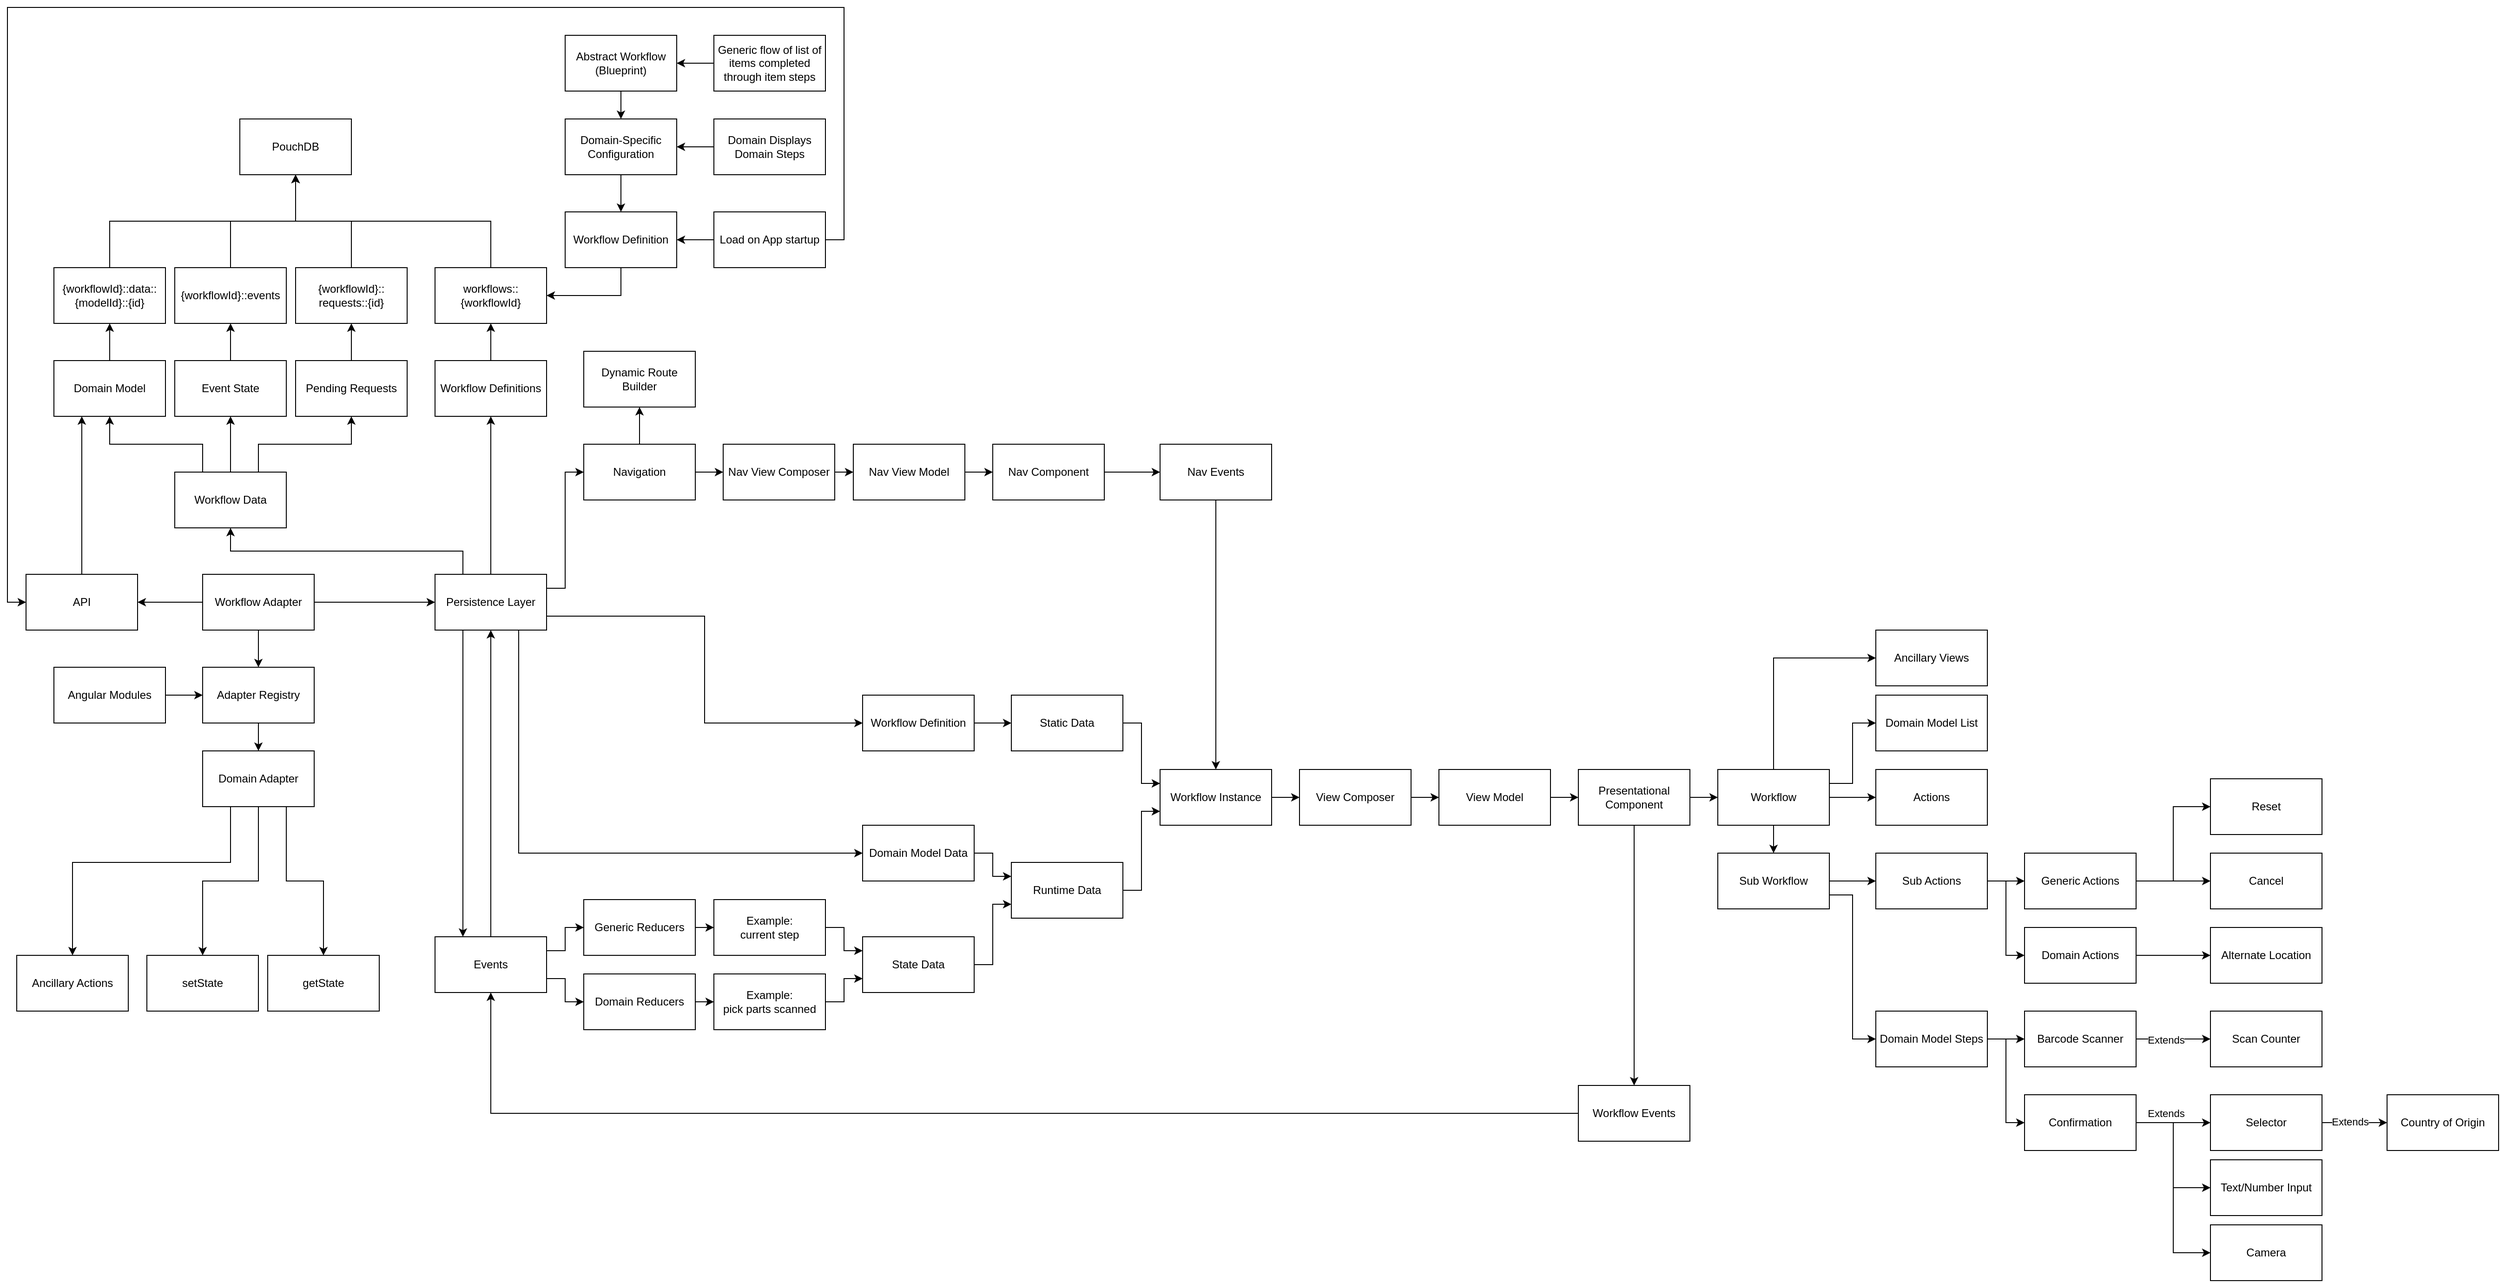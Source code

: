 <mxfile version="27.0.9">
  <diagram name="Page-1" id="ExQd9Jp_3EXXksefB73g">
    <mxGraphModel dx="2734" dy="3123" grid="1" gridSize="10" guides="1" tooltips="1" connect="1" arrows="1" fold="1" page="1" pageScale="1" pageWidth="850" pageHeight="1100" math="0" shadow="0">
      <root>
        <mxCell id="0" />
        <mxCell id="1" parent="0" />
        <mxCell id="TWyxrOtJNVvpkgUYuwl3-32" style="edgeStyle=orthogonalEdgeStyle;rounded=0;orthogonalLoop=1;jettySize=auto;html=1;exitX=1;exitY=0.25;exitDx=0;exitDy=0;entryX=0;entryY=0.5;entryDx=0;entryDy=0;" edge="1" parent="1" source="TWyxrOtJNVvpkgUYuwl3-29" target="TWyxrOtJNVvpkgUYuwl3-30">
          <mxGeometry relative="1" as="geometry" />
        </mxCell>
        <mxCell id="TWyxrOtJNVvpkgUYuwl3-33" style="edgeStyle=orthogonalEdgeStyle;rounded=0;orthogonalLoop=1;jettySize=auto;html=1;exitX=1;exitY=0.75;exitDx=0;exitDy=0;entryX=0;entryY=0.5;entryDx=0;entryDy=0;" edge="1" parent="1" source="TWyxrOtJNVvpkgUYuwl3-29" target="TWyxrOtJNVvpkgUYuwl3-31">
          <mxGeometry relative="1" as="geometry" />
        </mxCell>
        <mxCell id="TWyxrOtJNVvpkgUYuwl3-153" style="edgeStyle=orthogonalEdgeStyle;rounded=0;orthogonalLoop=1;jettySize=auto;html=1;exitX=0.5;exitY=0;exitDx=0;exitDy=0;entryX=0.5;entryY=1;entryDx=0;entryDy=0;" edge="1" parent="1" source="TWyxrOtJNVvpkgUYuwl3-29" target="TWyxrOtJNVvpkgUYuwl3-76">
          <mxGeometry relative="1" as="geometry" />
        </mxCell>
        <mxCell id="TWyxrOtJNVvpkgUYuwl3-29" value="Events" style="rounded=0;whiteSpace=wrap;html=1;" vertex="1" parent="1">
          <mxGeometry x="40" y="-160" width="120" height="60" as="geometry" />
        </mxCell>
        <mxCell id="TWyxrOtJNVvpkgUYuwl3-37" style="edgeStyle=orthogonalEdgeStyle;rounded=0;orthogonalLoop=1;jettySize=auto;html=1;exitX=1;exitY=0.5;exitDx=0;exitDy=0;entryX=0;entryY=0.5;entryDx=0;entryDy=0;" edge="1" parent="1" source="TWyxrOtJNVvpkgUYuwl3-30" target="TWyxrOtJNVvpkgUYuwl3-34">
          <mxGeometry relative="1" as="geometry" />
        </mxCell>
        <mxCell id="TWyxrOtJNVvpkgUYuwl3-30" value="Generic Reducers" style="rounded=0;whiteSpace=wrap;html=1;" vertex="1" parent="1">
          <mxGeometry x="200" y="-200" width="120" height="60" as="geometry" />
        </mxCell>
        <mxCell id="TWyxrOtJNVvpkgUYuwl3-36" style="edgeStyle=orthogonalEdgeStyle;rounded=0;orthogonalLoop=1;jettySize=auto;html=1;exitX=1;exitY=0.5;exitDx=0;exitDy=0;entryX=0;entryY=0.5;entryDx=0;entryDy=0;" edge="1" parent="1" source="TWyxrOtJNVvpkgUYuwl3-31" target="TWyxrOtJNVvpkgUYuwl3-35">
          <mxGeometry relative="1" as="geometry" />
        </mxCell>
        <mxCell id="TWyxrOtJNVvpkgUYuwl3-31" value="Domain Reducers" style="rounded=0;whiteSpace=wrap;html=1;" vertex="1" parent="1">
          <mxGeometry x="200" y="-120" width="120" height="60" as="geometry" />
        </mxCell>
        <mxCell id="TWyxrOtJNVvpkgUYuwl3-39" style="edgeStyle=orthogonalEdgeStyle;rounded=0;orthogonalLoop=1;jettySize=auto;html=1;exitX=1;exitY=0.5;exitDx=0;exitDy=0;entryX=0;entryY=0.25;entryDx=0;entryDy=0;" edge="1" parent="1" source="TWyxrOtJNVvpkgUYuwl3-34" target="TWyxrOtJNVvpkgUYuwl3-38">
          <mxGeometry relative="1" as="geometry" />
        </mxCell>
        <mxCell id="TWyxrOtJNVvpkgUYuwl3-34" value="Example:&lt;br&gt;current step" style="rounded=0;whiteSpace=wrap;html=1;" vertex="1" parent="1">
          <mxGeometry x="340" y="-200" width="120" height="60" as="geometry" />
        </mxCell>
        <mxCell id="TWyxrOtJNVvpkgUYuwl3-40" style="edgeStyle=orthogonalEdgeStyle;rounded=0;orthogonalLoop=1;jettySize=auto;html=1;exitX=1;exitY=0.5;exitDx=0;exitDy=0;entryX=0;entryY=0.75;entryDx=0;entryDy=0;" edge="1" parent="1" source="TWyxrOtJNVvpkgUYuwl3-35" target="TWyxrOtJNVvpkgUYuwl3-38">
          <mxGeometry relative="1" as="geometry" />
        </mxCell>
        <mxCell id="TWyxrOtJNVvpkgUYuwl3-35" value="Example:&lt;br&gt;pick parts scanned" style="rounded=0;whiteSpace=wrap;html=1;" vertex="1" parent="1">
          <mxGeometry x="340" y="-120" width="120" height="60" as="geometry" />
        </mxCell>
        <mxCell id="TWyxrOtJNVvpkgUYuwl3-156" style="edgeStyle=orthogonalEdgeStyle;rounded=0;orthogonalLoop=1;jettySize=auto;html=1;exitX=1;exitY=0.5;exitDx=0;exitDy=0;entryX=0;entryY=0.75;entryDx=0;entryDy=0;" edge="1" parent="1" source="TWyxrOtJNVvpkgUYuwl3-38" target="TWyxrOtJNVvpkgUYuwl3-154">
          <mxGeometry relative="1" as="geometry" />
        </mxCell>
        <mxCell id="TWyxrOtJNVvpkgUYuwl3-38" value="State Data" style="rounded=0;whiteSpace=wrap;html=1;" vertex="1" parent="1">
          <mxGeometry x="500" y="-160" width="120" height="60" as="geometry" />
        </mxCell>
        <mxCell id="TWyxrOtJNVvpkgUYuwl3-163" style="edgeStyle=orthogonalEdgeStyle;rounded=0;orthogonalLoop=1;jettySize=auto;html=1;exitX=1;exitY=0.5;exitDx=0;exitDy=0;entryX=0;entryY=0.5;entryDx=0;entryDy=0;" edge="1" parent="1" source="TWyxrOtJNVvpkgUYuwl3-41" target="TWyxrOtJNVvpkgUYuwl3-162">
          <mxGeometry relative="1" as="geometry" />
        </mxCell>
        <mxCell id="TWyxrOtJNVvpkgUYuwl3-41" value="Workflow Definition" style="rounded=0;whiteSpace=wrap;html=1;" vertex="1" parent="1">
          <mxGeometry x="500" y="-420" width="120" height="60" as="geometry" />
        </mxCell>
        <mxCell id="TWyxrOtJNVvpkgUYuwl3-180" style="edgeStyle=orthogonalEdgeStyle;rounded=0;orthogonalLoop=1;jettySize=auto;html=1;exitX=1;exitY=0.5;exitDx=0;exitDy=0;entryX=0;entryY=0.5;entryDx=0;entryDy=0;" edge="1" parent="1" source="TWyxrOtJNVvpkgUYuwl3-42" target="TWyxrOtJNVvpkgUYuwl3-179">
          <mxGeometry relative="1" as="geometry" />
        </mxCell>
        <mxCell id="TWyxrOtJNVvpkgUYuwl3-42" value="Workflow Instance" style="rounded=0;whiteSpace=wrap;html=1;" vertex="1" parent="1">
          <mxGeometry x="820" y="-340" width="120" height="60" as="geometry" />
        </mxCell>
        <mxCell id="TWyxrOtJNVvpkgUYuwl3-68" style="edgeStyle=orthogonalEdgeStyle;rounded=0;orthogonalLoop=1;jettySize=auto;html=1;exitX=1;exitY=0.5;exitDx=0;exitDy=0;entryX=0;entryY=0.5;entryDx=0;entryDy=0;" edge="1" parent="1" source="TWyxrOtJNVvpkgUYuwl3-50" target="TWyxrOtJNVvpkgUYuwl3-67">
          <mxGeometry relative="1" as="geometry" />
        </mxCell>
        <mxCell id="TWyxrOtJNVvpkgUYuwl3-159" style="edgeStyle=orthogonalEdgeStyle;rounded=0;orthogonalLoop=1;jettySize=auto;html=1;exitX=0.5;exitY=1;exitDx=0;exitDy=0;" edge="1" parent="1" source="TWyxrOtJNVvpkgUYuwl3-50" target="TWyxrOtJNVvpkgUYuwl3-52">
          <mxGeometry relative="1" as="geometry" />
        </mxCell>
        <mxCell id="TWyxrOtJNVvpkgUYuwl3-50" value="Presentational Component" style="rounded=0;whiteSpace=wrap;html=1;" vertex="1" parent="1">
          <mxGeometry x="1270" y="-340" width="120" height="60" as="geometry" />
        </mxCell>
        <mxCell id="TWyxrOtJNVvpkgUYuwl3-54" style="edgeStyle=orthogonalEdgeStyle;rounded=0;orthogonalLoop=1;jettySize=auto;html=1;exitX=0;exitY=0.5;exitDx=0;exitDy=0;entryX=0.5;entryY=1;entryDx=0;entryDy=0;" edge="1" parent="1" source="TWyxrOtJNVvpkgUYuwl3-52" target="TWyxrOtJNVvpkgUYuwl3-29">
          <mxGeometry relative="1" as="geometry" />
        </mxCell>
        <mxCell id="TWyxrOtJNVvpkgUYuwl3-52" value="Workflow Events" style="rounded=0;whiteSpace=wrap;html=1;" vertex="1" parent="1">
          <mxGeometry x="1270" width="120" height="60" as="geometry" />
        </mxCell>
        <mxCell id="TWyxrOtJNVvpkgUYuwl3-157" style="edgeStyle=orthogonalEdgeStyle;rounded=0;orthogonalLoop=1;jettySize=auto;html=1;exitX=1;exitY=0.5;exitDx=0;exitDy=0;entryX=0;entryY=0.25;entryDx=0;entryDy=0;" edge="1" parent="1" source="TWyxrOtJNVvpkgUYuwl3-56" target="TWyxrOtJNVvpkgUYuwl3-154">
          <mxGeometry relative="1" as="geometry" />
        </mxCell>
        <mxCell id="TWyxrOtJNVvpkgUYuwl3-56" value="Domain Model Data" style="rounded=0;whiteSpace=wrap;html=1;" vertex="1" parent="1">
          <mxGeometry x="500" y="-280" width="120" height="60" as="geometry" />
        </mxCell>
        <mxCell id="TWyxrOtJNVvpkgUYuwl3-60" style="edgeStyle=orthogonalEdgeStyle;rounded=0;orthogonalLoop=1;jettySize=auto;html=1;exitX=0.25;exitY=1;exitDx=0;exitDy=0;entryX=0.25;entryY=0;entryDx=0;entryDy=0;" edge="1" parent="1" source="TWyxrOtJNVvpkgUYuwl3-76" target="TWyxrOtJNVvpkgUYuwl3-29">
          <mxGeometry relative="1" as="geometry">
            <mxPoint x="70" y="-490" as="sourcePoint" />
          </mxGeometry>
        </mxCell>
        <mxCell id="TWyxrOtJNVvpkgUYuwl3-63" value="Domain Model List" style="rounded=0;whiteSpace=wrap;html=1;" vertex="1" parent="1">
          <mxGeometry x="1590" y="-420" width="120" height="60" as="geometry" />
        </mxCell>
        <mxCell id="TWyxrOtJNVvpkgUYuwl3-199" style="edgeStyle=orthogonalEdgeStyle;rounded=0;orthogonalLoop=1;jettySize=auto;html=1;exitX=1;exitY=0.5;exitDx=0;exitDy=0;entryX=0;entryY=0.5;entryDx=0;entryDy=0;" edge="1" parent="1" source="TWyxrOtJNVvpkgUYuwl3-64" target="TWyxrOtJNVvpkgUYuwl3-192">
          <mxGeometry relative="1" as="geometry" />
        </mxCell>
        <mxCell id="TWyxrOtJNVvpkgUYuwl3-200" style="edgeStyle=orthogonalEdgeStyle;rounded=0;orthogonalLoop=1;jettySize=auto;html=1;exitX=1;exitY=0.5;exitDx=0;exitDy=0;entryX=0;entryY=0.5;entryDx=0;entryDy=0;" edge="1" parent="1" source="TWyxrOtJNVvpkgUYuwl3-64" target="TWyxrOtJNVvpkgUYuwl3-193">
          <mxGeometry relative="1" as="geometry" />
        </mxCell>
        <mxCell id="TWyxrOtJNVvpkgUYuwl3-64" value="Domain Model Steps" style="rounded=0;whiteSpace=wrap;html=1;" vertex="1" parent="1">
          <mxGeometry x="1590" y="-80" width="120" height="60" as="geometry" />
        </mxCell>
        <mxCell id="TWyxrOtJNVvpkgUYuwl3-65" value="Actions" style="rounded=0;whiteSpace=wrap;html=1;" vertex="1" parent="1">
          <mxGeometry x="1590" y="-340" width="120" height="60" as="geometry" />
        </mxCell>
        <mxCell id="TWyxrOtJNVvpkgUYuwl3-69" style="edgeStyle=orthogonalEdgeStyle;rounded=0;orthogonalLoop=1;jettySize=auto;html=1;exitX=1;exitY=0.5;exitDx=0;exitDy=0;entryX=0;entryY=0.5;entryDx=0;entryDy=0;" edge="1" parent="1" source="TWyxrOtJNVvpkgUYuwl3-67" target="TWyxrOtJNVvpkgUYuwl3-65">
          <mxGeometry relative="1" as="geometry" />
        </mxCell>
        <mxCell id="TWyxrOtJNVvpkgUYuwl3-70" style="edgeStyle=orthogonalEdgeStyle;rounded=0;orthogonalLoop=1;jettySize=auto;html=1;exitX=1;exitY=0.25;exitDx=0;exitDy=0;entryX=0;entryY=0.5;entryDx=0;entryDy=0;" edge="1" parent="1" source="TWyxrOtJNVvpkgUYuwl3-67" target="TWyxrOtJNVvpkgUYuwl3-63">
          <mxGeometry relative="1" as="geometry" />
        </mxCell>
        <mxCell id="TWyxrOtJNVvpkgUYuwl3-72" style="edgeStyle=orthogonalEdgeStyle;rounded=0;orthogonalLoop=1;jettySize=auto;html=1;exitX=0.5;exitY=1;exitDx=0;exitDy=0;entryX=0.5;entryY=0;entryDx=0;entryDy=0;" edge="1" parent="1" source="TWyxrOtJNVvpkgUYuwl3-67" target="TWyxrOtJNVvpkgUYuwl3-71">
          <mxGeometry relative="1" as="geometry" />
        </mxCell>
        <mxCell id="TWyxrOtJNVvpkgUYuwl3-79" style="edgeStyle=orthogonalEdgeStyle;rounded=0;orthogonalLoop=1;jettySize=auto;html=1;exitX=0.5;exitY=0;exitDx=0;exitDy=0;entryX=0;entryY=0.5;entryDx=0;entryDy=0;" edge="1" parent="1" source="TWyxrOtJNVvpkgUYuwl3-67" target="TWyxrOtJNVvpkgUYuwl3-78">
          <mxGeometry relative="1" as="geometry" />
        </mxCell>
        <mxCell id="TWyxrOtJNVvpkgUYuwl3-67" value="Workflow" style="rounded=0;whiteSpace=wrap;html=1;" vertex="1" parent="1">
          <mxGeometry x="1420" y="-340" width="120" height="60" as="geometry" />
        </mxCell>
        <mxCell id="TWyxrOtJNVvpkgUYuwl3-195" style="edgeStyle=orthogonalEdgeStyle;rounded=0;orthogonalLoop=1;jettySize=auto;html=1;exitX=1;exitY=0.5;exitDx=0;exitDy=0;entryX=0;entryY=0.5;entryDx=0;entryDy=0;" edge="1" parent="1" source="TWyxrOtJNVvpkgUYuwl3-71" target="TWyxrOtJNVvpkgUYuwl3-74">
          <mxGeometry relative="1" as="geometry" />
        </mxCell>
        <mxCell id="TWyxrOtJNVvpkgUYuwl3-196" style="edgeStyle=orthogonalEdgeStyle;rounded=0;orthogonalLoop=1;jettySize=auto;html=1;exitX=1;exitY=0.75;exitDx=0;exitDy=0;entryX=0;entryY=0.5;entryDx=0;entryDy=0;" edge="1" parent="1" source="TWyxrOtJNVvpkgUYuwl3-71" target="TWyxrOtJNVvpkgUYuwl3-64">
          <mxGeometry relative="1" as="geometry" />
        </mxCell>
        <mxCell id="TWyxrOtJNVvpkgUYuwl3-71" value="Sub Workflow" style="rounded=0;whiteSpace=wrap;html=1;" vertex="1" parent="1">
          <mxGeometry x="1420" y="-250" width="120" height="60" as="geometry" />
        </mxCell>
        <mxCell id="TWyxrOtJNVvpkgUYuwl3-213" style="edgeStyle=orthogonalEdgeStyle;rounded=0;orthogonalLoop=1;jettySize=auto;html=1;exitX=1;exitY=0.5;exitDx=0;exitDy=0;entryX=0;entryY=0.5;entryDx=0;entryDy=0;" edge="1" parent="1" source="TWyxrOtJNVvpkgUYuwl3-74" target="TWyxrOtJNVvpkgUYuwl3-211">
          <mxGeometry relative="1" as="geometry" />
        </mxCell>
        <mxCell id="TWyxrOtJNVvpkgUYuwl3-214" style="edgeStyle=orthogonalEdgeStyle;rounded=0;orthogonalLoop=1;jettySize=auto;html=1;exitX=1;exitY=0.5;exitDx=0;exitDy=0;entryX=0;entryY=0.5;entryDx=0;entryDy=0;" edge="1" parent="1" source="TWyxrOtJNVvpkgUYuwl3-74" target="TWyxrOtJNVvpkgUYuwl3-212">
          <mxGeometry relative="1" as="geometry" />
        </mxCell>
        <mxCell id="TWyxrOtJNVvpkgUYuwl3-74" value="Sub Actions" style="rounded=0;whiteSpace=wrap;html=1;" vertex="1" parent="1">
          <mxGeometry x="1590" y="-250" width="120" height="60" as="geometry" />
        </mxCell>
        <mxCell id="TWyxrOtJNVvpkgUYuwl3-101" style="edgeStyle=orthogonalEdgeStyle;rounded=0;orthogonalLoop=1;jettySize=auto;html=1;exitX=0.25;exitY=0;exitDx=0;exitDy=0;entryX=0.5;entryY=1;entryDx=0;entryDy=0;" edge="1" parent="1" source="TWyxrOtJNVvpkgUYuwl3-76" target="TWyxrOtJNVvpkgUYuwl3-97">
          <mxGeometry relative="1" as="geometry" />
        </mxCell>
        <mxCell id="TWyxrOtJNVvpkgUYuwl3-102" style="edgeStyle=orthogonalEdgeStyle;rounded=0;orthogonalLoop=1;jettySize=auto;html=1;exitX=0.5;exitY=0;exitDx=0;exitDy=0;entryX=0.5;entryY=1;entryDx=0;entryDy=0;" edge="1" parent="1" source="TWyxrOtJNVvpkgUYuwl3-76" target="TWyxrOtJNVvpkgUYuwl3-80">
          <mxGeometry relative="1" as="geometry" />
        </mxCell>
        <mxCell id="TWyxrOtJNVvpkgUYuwl3-110" style="edgeStyle=orthogonalEdgeStyle;rounded=0;orthogonalLoop=1;jettySize=auto;html=1;exitX=1;exitY=0.25;exitDx=0;exitDy=0;entryX=0;entryY=0.5;entryDx=0;entryDy=0;" edge="1" parent="1" source="TWyxrOtJNVvpkgUYuwl3-76" target="TWyxrOtJNVvpkgUYuwl3-108">
          <mxGeometry relative="1" as="geometry" />
        </mxCell>
        <mxCell id="TWyxrOtJNVvpkgUYuwl3-155" style="edgeStyle=orthogonalEdgeStyle;rounded=0;orthogonalLoop=1;jettySize=auto;html=1;exitX=0.75;exitY=1;exitDx=0;exitDy=0;entryX=0;entryY=0.5;entryDx=0;entryDy=0;" edge="1" parent="1" source="TWyxrOtJNVvpkgUYuwl3-76" target="TWyxrOtJNVvpkgUYuwl3-56">
          <mxGeometry relative="1" as="geometry" />
        </mxCell>
        <mxCell id="TWyxrOtJNVvpkgUYuwl3-158" style="edgeStyle=orthogonalEdgeStyle;rounded=0;orthogonalLoop=1;jettySize=auto;html=1;exitX=1;exitY=0.75;exitDx=0;exitDy=0;entryX=0;entryY=0.5;entryDx=0;entryDy=0;" edge="1" parent="1" source="TWyxrOtJNVvpkgUYuwl3-76" target="TWyxrOtJNVvpkgUYuwl3-41">
          <mxGeometry relative="1" as="geometry" />
        </mxCell>
        <mxCell id="TWyxrOtJNVvpkgUYuwl3-76" value="Persistence Layer" style="rounded=0;whiteSpace=wrap;html=1;" vertex="1" parent="1">
          <mxGeometry x="40" y="-550" width="120" height="60" as="geometry" />
        </mxCell>
        <mxCell id="TWyxrOtJNVvpkgUYuwl3-78" value="Ancillary Views" style="rounded=0;whiteSpace=wrap;html=1;" vertex="1" parent="1">
          <mxGeometry x="1590" y="-490" width="120" height="60" as="geometry" />
        </mxCell>
        <mxCell id="TWyxrOtJNVvpkgUYuwl3-124" style="edgeStyle=orthogonalEdgeStyle;rounded=0;orthogonalLoop=1;jettySize=auto;html=1;exitX=0.5;exitY=0;exitDx=0;exitDy=0;entryX=0.5;entryY=1;entryDx=0;entryDy=0;" edge="1" parent="1" source="TWyxrOtJNVvpkgUYuwl3-80" target="TWyxrOtJNVvpkgUYuwl3-114">
          <mxGeometry relative="1" as="geometry" />
        </mxCell>
        <mxCell id="TWyxrOtJNVvpkgUYuwl3-80" value="Workflow Definitions" style="rounded=0;whiteSpace=wrap;html=1;" vertex="1" parent="1">
          <mxGeometry x="40" y="-780" width="120" height="60" as="geometry" />
        </mxCell>
        <mxCell id="TWyxrOtJNVvpkgUYuwl3-126" style="edgeStyle=orthogonalEdgeStyle;rounded=0;orthogonalLoop=1;jettySize=auto;html=1;exitX=0.5;exitY=0;exitDx=0;exitDy=0;entryX=0.5;entryY=1;entryDx=0;entryDy=0;" edge="1" parent="1" source="TWyxrOtJNVvpkgUYuwl3-82" target="TWyxrOtJNVvpkgUYuwl3-125">
          <mxGeometry relative="1" as="geometry" />
        </mxCell>
        <mxCell id="TWyxrOtJNVvpkgUYuwl3-82" value="Event State" style="rounded=0;whiteSpace=wrap;html=1;" vertex="1" parent="1">
          <mxGeometry x="-240" y="-780" width="120" height="60" as="geometry" />
        </mxCell>
        <mxCell id="TWyxrOtJNVvpkgUYuwl3-128" style="edgeStyle=orthogonalEdgeStyle;rounded=0;orthogonalLoop=1;jettySize=auto;html=1;exitX=0.5;exitY=0;exitDx=0;exitDy=0;entryX=0.5;entryY=1;entryDx=0;entryDy=0;" edge="1" parent="1" source="TWyxrOtJNVvpkgUYuwl3-84" target="TWyxrOtJNVvpkgUYuwl3-127">
          <mxGeometry relative="1" as="geometry" />
        </mxCell>
        <mxCell id="TWyxrOtJNVvpkgUYuwl3-84" value="Domain Model" style="rounded=0;whiteSpace=wrap;html=1;" vertex="1" parent="1">
          <mxGeometry x="-370" y="-780" width="120" height="60" as="geometry" />
        </mxCell>
        <mxCell id="TWyxrOtJNVvpkgUYuwl3-123" style="edgeStyle=orthogonalEdgeStyle;rounded=0;orthogonalLoop=1;jettySize=auto;html=1;exitX=0.5;exitY=0;exitDx=0;exitDy=0;entryX=0.5;entryY=1;entryDx=0;entryDy=0;" edge="1" parent="1" source="TWyxrOtJNVvpkgUYuwl3-86" target="TWyxrOtJNVvpkgUYuwl3-117">
          <mxGeometry relative="1" as="geometry" />
        </mxCell>
        <mxCell id="TWyxrOtJNVvpkgUYuwl3-86" value="Pending Requests" style="rounded=0;whiteSpace=wrap;html=1;" vertex="1" parent="1">
          <mxGeometry x="-110" y="-780" width="120" height="60" as="geometry" />
        </mxCell>
        <mxCell id="TWyxrOtJNVvpkgUYuwl3-92" style="edgeStyle=orthogonalEdgeStyle;rounded=0;orthogonalLoop=1;jettySize=auto;html=1;exitX=1;exitY=0.5;exitDx=0;exitDy=0;entryX=0;entryY=0.5;entryDx=0;entryDy=0;" edge="1" parent="1" source="TWyxrOtJNVvpkgUYuwl3-91" target="TWyxrOtJNVvpkgUYuwl3-76">
          <mxGeometry relative="1" as="geometry" />
        </mxCell>
        <mxCell id="TWyxrOtJNVvpkgUYuwl3-103" value="" style="edgeStyle=orthogonalEdgeStyle;rounded=0;orthogonalLoop=1;jettySize=auto;html=1;" edge="1" parent="1" source="TWyxrOtJNVvpkgUYuwl3-91" target="TWyxrOtJNVvpkgUYuwl3-93">
          <mxGeometry relative="1" as="geometry" />
        </mxCell>
        <mxCell id="TWyxrOtJNVvpkgUYuwl3-229" style="edgeStyle=orthogonalEdgeStyle;rounded=0;orthogonalLoop=1;jettySize=auto;html=1;exitX=0.5;exitY=1;exitDx=0;exitDy=0;" edge="1" parent="1" source="TWyxrOtJNVvpkgUYuwl3-91" target="TWyxrOtJNVvpkgUYuwl3-228">
          <mxGeometry relative="1" as="geometry" />
        </mxCell>
        <mxCell id="TWyxrOtJNVvpkgUYuwl3-91" value="Workflow Adapter" style="rounded=0;whiteSpace=wrap;html=1;" vertex="1" parent="1">
          <mxGeometry x="-210" y="-550" width="120" height="60" as="geometry" />
        </mxCell>
        <mxCell id="TWyxrOtJNVvpkgUYuwl3-177" style="edgeStyle=orthogonalEdgeStyle;rounded=0;orthogonalLoop=1;jettySize=auto;html=1;exitX=0.5;exitY=0;exitDx=0;exitDy=0;entryX=0.25;entryY=1;entryDx=0;entryDy=0;" edge="1" parent="1" source="TWyxrOtJNVvpkgUYuwl3-93" target="TWyxrOtJNVvpkgUYuwl3-84">
          <mxGeometry relative="1" as="geometry" />
        </mxCell>
        <mxCell id="TWyxrOtJNVvpkgUYuwl3-93" value="API" style="rounded=0;whiteSpace=wrap;html=1;" vertex="1" parent="1">
          <mxGeometry x="-400" y="-550" width="120" height="60" as="geometry" />
        </mxCell>
        <mxCell id="TWyxrOtJNVvpkgUYuwl3-98" style="edgeStyle=orthogonalEdgeStyle;rounded=0;orthogonalLoop=1;jettySize=auto;html=1;exitX=0.25;exitY=0;exitDx=0;exitDy=0;entryX=0.5;entryY=1;entryDx=0;entryDy=0;" edge="1" parent="1" source="TWyxrOtJNVvpkgUYuwl3-97" target="TWyxrOtJNVvpkgUYuwl3-84">
          <mxGeometry relative="1" as="geometry" />
        </mxCell>
        <mxCell id="TWyxrOtJNVvpkgUYuwl3-99" style="edgeStyle=orthogonalEdgeStyle;rounded=0;orthogonalLoop=1;jettySize=auto;html=1;exitX=0.5;exitY=0;exitDx=0;exitDy=0;entryX=0.5;entryY=1;entryDx=0;entryDy=0;" edge="1" parent="1" source="TWyxrOtJNVvpkgUYuwl3-97" target="TWyxrOtJNVvpkgUYuwl3-82">
          <mxGeometry relative="1" as="geometry" />
        </mxCell>
        <mxCell id="TWyxrOtJNVvpkgUYuwl3-100" style="edgeStyle=orthogonalEdgeStyle;rounded=0;orthogonalLoop=1;jettySize=auto;html=1;exitX=0.75;exitY=0;exitDx=0;exitDy=0;entryX=0.5;entryY=1;entryDx=0;entryDy=0;" edge="1" parent="1" source="TWyxrOtJNVvpkgUYuwl3-97" target="TWyxrOtJNVvpkgUYuwl3-86">
          <mxGeometry relative="1" as="geometry" />
        </mxCell>
        <mxCell id="TWyxrOtJNVvpkgUYuwl3-97" value="Workflow Data" style="rounded=0;whiteSpace=wrap;html=1;" vertex="1" parent="1">
          <mxGeometry x="-240" y="-660" width="120" height="60" as="geometry" />
        </mxCell>
        <mxCell id="TWyxrOtJNVvpkgUYuwl3-187" style="edgeStyle=orthogonalEdgeStyle;rounded=0;orthogonalLoop=1;jettySize=auto;html=1;exitX=1;exitY=0.5;exitDx=0;exitDy=0;entryX=0;entryY=0.5;entryDx=0;entryDy=0;" edge="1" parent="1" source="TWyxrOtJNVvpkgUYuwl3-104" target="TWyxrOtJNVvpkgUYuwl3-185">
          <mxGeometry relative="1" as="geometry" />
        </mxCell>
        <mxCell id="TWyxrOtJNVvpkgUYuwl3-104" value="Nav View Composer" style="rounded=0;whiteSpace=wrap;html=1;" vertex="1" parent="1">
          <mxGeometry x="350" y="-690" width="120" height="60" as="geometry" />
        </mxCell>
        <mxCell id="TWyxrOtJNVvpkgUYuwl3-109" style="edgeStyle=orthogonalEdgeStyle;rounded=0;orthogonalLoop=1;jettySize=auto;html=1;exitX=1;exitY=0.5;exitDx=0;exitDy=0;entryX=0;entryY=0.5;entryDx=0;entryDy=0;" edge="1" parent="1" source="TWyxrOtJNVvpkgUYuwl3-108" target="TWyxrOtJNVvpkgUYuwl3-104">
          <mxGeometry relative="1" as="geometry" />
        </mxCell>
        <mxCell id="TWyxrOtJNVvpkgUYuwl3-184" style="edgeStyle=orthogonalEdgeStyle;rounded=0;orthogonalLoop=1;jettySize=auto;html=1;exitX=0.5;exitY=0;exitDx=0;exitDy=0;entryX=0.5;entryY=1;entryDx=0;entryDy=0;" edge="1" parent="1" source="TWyxrOtJNVvpkgUYuwl3-108" target="TWyxrOtJNVvpkgUYuwl3-111">
          <mxGeometry relative="1" as="geometry" />
        </mxCell>
        <mxCell id="TWyxrOtJNVvpkgUYuwl3-108" value="Navigation" style="rounded=0;whiteSpace=wrap;html=1;" vertex="1" parent="1">
          <mxGeometry x="200" y="-690" width="120" height="60" as="geometry" />
        </mxCell>
        <mxCell id="TWyxrOtJNVvpkgUYuwl3-111" value="Dynamic Route Builder" style="rounded=0;whiteSpace=wrap;html=1;" vertex="1" parent="1">
          <mxGeometry x="200" y="-790" width="120" height="60" as="geometry" />
        </mxCell>
        <mxCell id="TWyxrOtJNVvpkgUYuwl3-172" style="edgeStyle=orthogonalEdgeStyle;rounded=0;orthogonalLoop=1;jettySize=auto;html=1;exitX=0.5;exitY=0;exitDx=0;exitDy=0;entryX=0.5;entryY=1;entryDx=0;entryDy=0;" edge="1" parent="1" source="TWyxrOtJNVvpkgUYuwl3-114" target="TWyxrOtJNVvpkgUYuwl3-168">
          <mxGeometry relative="1" as="geometry" />
        </mxCell>
        <mxCell id="TWyxrOtJNVvpkgUYuwl3-114" value="workflows::{workflowId}" style="rounded=0;whiteSpace=wrap;html=1;" vertex="1" parent="1">
          <mxGeometry x="40" y="-880" width="120" height="60" as="geometry" />
        </mxCell>
        <mxCell id="TWyxrOtJNVvpkgUYuwl3-171" style="edgeStyle=orthogonalEdgeStyle;rounded=0;orthogonalLoop=1;jettySize=auto;html=1;exitX=0.5;exitY=0;exitDx=0;exitDy=0;entryX=0.5;entryY=1;entryDx=0;entryDy=0;" edge="1" parent="1" source="TWyxrOtJNVvpkgUYuwl3-117" target="TWyxrOtJNVvpkgUYuwl3-168">
          <mxGeometry relative="1" as="geometry" />
        </mxCell>
        <mxCell id="TWyxrOtJNVvpkgUYuwl3-117" value="{workflowId}:: requests::{id}" style="rounded=0;whiteSpace=wrap;html=1;" vertex="1" parent="1">
          <mxGeometry x="-110" y="-880" width="120" height="60" as="geometry" />
        </mxCell>
        <mxCell id="TWyxrOtJNVvpkgUYuwl3-170" style="edgeStyle=orthogonalEdgeStyle;rounded=0;orthogonalLoop=1;jettySize=auto;html=1;exitX=0.5;exitY=0;exitDx=0;exitDy=0;entryX=0.5;entryY=1;entryDx=0;entryDy=0;" edge="1" parent="1" source="TWyxrOtJNVvpkgUYuwl3-125" target="TWyxrOtJNVvpkgUYuwl3-168">
          <mxGeometry relative="1" as="geometry" />
        </mxCell>
        <mxCell id="TWyxrOtJNVvpkgUYuwl3-125" value="{workflowId}::events" style="rounded=0;whiteSpace=wrap;html=1;" vertex="1" parent="1">
          <mxGeometry x="-240" y="-880" width="120" height="60" as="geometry" />
        </mxCell>
        <mxCell id="TWyxrOtJNVvpkgUYuwl3-169" style="edgeStyle=orthogonalEdgeStyle;rounded=0;orthogonalLoop=1;jettySize=auto;html=1;exitX=0.5;exitY=0;exitDx=0;exitDy=0;entryX=0.5;entryY=1;entryDx=0;entryDy=0;" edge="1" parent="1" source="TWyxrOtJNVvpkgUYuwl3-127" target="TWyxrOtJNVvpkgUYuwl3-168">
          <mxGeometry relative="1" as="geometry" />
        </mxCell>
        <mxCell id="TWyxrOtJNVvpkgUYuwl3-127" value="{workflowId}::data::{modelId}::{id}" style="rounded=0;whiteSpace=wrap;html=1;" vertex="1" parent="1">
          <mxGeometry x="-370" y="-880" width="120" height="60" as="geometry" />
        </mxCell>
        <mxCell id="TWyxrOtJNVvpkgUYuwl3-173" style="edgeStyle=orthogonalEdgeStyle;rounded=0;orthogonalLoop=1;jettySize=auto;html=1;exitX=0.5;exitY=1;exitDx=0;exitDy=0;entryX=1;entryY=0.5;entryDx=0;entryDy=0;" edge="1" parent="1" source="TWyxrOtJNVvpkgUYuwl3-139" target="TWyxrOtJNVvpkgUYuwl3-114">
          <mxGeometry relative="1" as="geometry" />
        </mxCell>
        <mxCell id="TWyxrOtJNVvpkgUYuwl3-139" value="Workflow Definition" style="rounded=0;whiteSpace=wrap;html=1;" vertex="1" parent="1">
          <mxGeometry x="180" y="-940" width="120" height="60" as="geometry" />
        </mxCell>
        <mxCell id="TWyxrOtJNVvpkgUYuwl3-150" style="edgeStyle=orthogonalEdgeStyle;rounded=0;orthogonalLoop=1;jettySize=auto;html=1;exitX=0.5;exitY=1;exitDx=0;exitDy=0;" edge="1" parent="1" source="TWyxrOtJNVvpkgUYuwl3-142" target="TWyxrOtJNVvpkgUYuwl3-139">
          <mxGeometry relative="1" as="geometry" />
        </mxCell>
        <mxCell id="TWyxrOtJNVvpkgUYuwl3-142" value="Domain-Specific Configuration" style="rounded=0;whiteSpace=wrap;html=1;" vertex="1" parent="1">
          <mxGeometry x="180" y="-1040" width="120" height="60" as="geometry" />
        </mxCell>
        <mxCell id="TWyxrOtJNVvpkgUYuwl3-152" value="" style="edgeStyle=orthogonalEdgeStyle;rounded=0;orthogonalLoop=1;jettySize=auto;html=1;" edge="1" parent="1" source="TWyxrOtJNVvpkgUYuwl3-144" target="TWyxrOtJNVvpkgUYuwl3-142">
          <mxGeometry relative="1" as="geometry" />
        </mxCell>
        <mxCell id="TWyxrOtJNVvpkgUYuwl3-144" value="Domain Displays&lt;br&gt;Domain Steps" style="rounded=0;whiteSpace=wrap;html=1;" vertex="1" parent="1">
          <mxGeometry x="340" y="-1040" width="120" height="60" as="geometry" />
        </mxCell>
        <mxCell id="TWyxrOtJNVvpkgUYuwl3-151" value="" style="edgeStyle=orthogonalEdgeStyle;rounded=0;orthogonalLoop=1;jettySize=auto;html=1;" edge="1" parent="1" source="TWyxrOtJNVvpkgUYuwl3-146" target="TWyxrOtJNVvpkgUYuwl3-148">
          <mxGeometry relative="1" as="geometry" />
        </mxCell>
        <mxCell id="TWyxrOtJNVvpkgUYuwl3-146" value="Generic flow of list of items completed through item steps" style="rounded=0;whiteSpace=wrap;html=1;" vertex="1" parent="1">
          <mxGeometry x="340" y="-1130" width="120" height="60" as="geometry" />
        </mxCell>
        <mxCell id="TWyxrOtJNVvpkgUYuwl3-149" style="edgeStyle=orthogonalEdgeStyle;rounded=0;orthogonalLoop=1;jettySize=auto;html=1;exitX=0.5;exitY=1;exitDx=0;exitDy=0;entryX=0.5;entryY=0;entryDx=0;entryDy=0;" edge="1" parent="1" source="TWyxrOtJNVvpkgUYuwl3-148" target="TWyxrOtJNVvpkgUYuwl3-142">
          <mxGeometry relative="1" as="geometry" />
        </mxCell>
        <mxCell id="TWyxrOtJNVvpkgUYuwl3-148" value="Abstract Workflow (Blueprint)" style="rounded=0;whiteSpace=wrap;html=1;" vertex="1" parent="1">
          <mxGeometry x="180" y="-1130" width="120" height="60" as="geometry" />
        </mxCell>
        <mxCell id="TWyxrOtJNVvpkgUYuwl3-160" style="edgeStyle=orthogonalEdgeStyle;rounded=0;orthogonalLoop=1;jettySize=auto;html=1;exitX=1;exitY=0.5;exitDx=0;exitDy=0;entryX=0;entryY=0.75;entryDx=0;entryDy=0;" edge="1" parent="1" source="TWyxrOtJNVvpkgUYuwl3-154" target="TWyxrOtJNVvpkgUYuwl3-42">
          <mxGeometry relative="1" as="geometry" />
        </mxCell>
        <mxCell id="TWyxrOtJNVvpkgUYuwl3-154" value="Runtime Data" style="rounded=0;whiteSpace=wrap;html=1;" vertex="1" parent="1">
          <mxGeometry x="660" y="-240" width="120" height="60" as="geometry" />
        </mxCell>
        <mxCell id="TWyxrOtJNVvpkgUYuwl3-164" style="edgeStyle=orthogonalEdgeStyle;rounded=0;orthogonalLoop=1;jettySize=auto;html=1;exitX=1;exitY=0.5;exitDx=0;exitDy=0;entryX=0;entryY=0.25;entryDx=0;entryDy=0;" edge="1" parent="1" source="TWyxrOtJNVvpkgUYuwl3-162" target="TWyxrOtJNVvpkgUYuwl3-42">
          <mxGeometry relative="1" as="geometry" />
        </mxCell>
        <mxCell id="TWyxrOtJNVvpkgUYuwl3-162" value="Static Data" style="rounded=0;whiteSpace=wrap;html=1;" vertex="1" parent="1">
          <mxGeometry x="660" y="-420" width="120" height="60" as="geometry" />
        </mxCell>
        <mxCell id="TWyxrOtJNVvpkgUYuwl3-168" value="PouchDB" style="rounded=0;whiteSpace=wrap;html=1;" vertex="1" parent="1">
          <mxGeometry x="-170" y="-1040" width="120" height="60" as="geometry" />
        </mxCell>
        <mxCell id="TWyxrOtJNVvpkgUYuwl3-176" style="edgeStyle=orthogonalEdgeStyle;rounded=0;orthogonalLoop=1;jettySize=auto;html=1;exitX=0;exitY=0.5;exitDx=0;exitDy=0;" edge="1" parent="1" source="TWyxrOtJNVvpkgUYuwl3-174" target="TWyxrOtJNVvpkgUYuwl3-139">
          <mxGeometry relative="1" as="geometry" />
        </mxCell>
        <mxCell id="TWyxrOtJNVvpkgUYuwl3-178" style="edgeStyle=orthogonalEdgeStyle;rounded=0;orthogonalLoop=1;jettySize=auto;html=1;exitX=1;exitY=0.5;exitDx=0;exitDy=0;entryX=0;entryY=0.5;entryDx=0;entryDy=0;" edge="1" parent="1" source="TWyxrOtJNVvpkgUYuwl3-174" target="TWyxrOtJNVvpkgUYuwl3-93">
          <mxGeometry relative="1" as="geometry">
            <Array as="points">
              <mxPoint x="480" y="-910" />
              <mxPoint x="480" y="-1160" />
              <mxPoint x="-420" y="-1160" />
              <mxPoint x="-420" y="-520" />
            </Array>
          </mxGeometry>
        </mxCell>
        <mxCell id="TWyxrOtJNVvpkgUYuwl3-174" value="Load on App startup" style="rounded=0;whiteSpace=wrap;html=1;" vertex="1" parent="1">
          <mxGeometry x="340" y="-940" width="120" height="60" as="geometry" />
        </mxCell>
        <mxCell id="TWyxrOtJNVvpkgUYuwl3-182" style="edgeStyle=orthogonalEdgeStyle;rounded=0;orthogonalLoop=1;jettySize=auto;html=1;exitX=1;exitY=0.5;exitDx=0;exitDy=0;entryX=0;entryY=0.5;entryDx=0;entryDy=0;" edge="1" parent="1" source="TWyxrOtJNVvpkgUYuwl3-179" target="TWyxrOtJNVvpkgUYuwl3-181">
          <mxGeometry relative="1" as="geometry" />
        </mxCell>
        <mxCell id="TWyxrOtJNVvpkgUYuwl3-179" value="View Composer" style="rounded=0;whiteSpace=wrap;html=1;" vertex="1" parent="1">
          <mxGeometry x="970" y="-340" width="120" height="60" as="geometry" />
        </mxCell>
        <mxCell id="TWyxrOtJNVvpkgUYuwl3-183" style="edgeStyle=orthogonalEdgeStyle;rounded=0;orthogonalLoop=1;jettySize=auto;html=1;exitX=1;exitY=0.5;exitDx=0;exitDy=0;entryX=0;entryY=0.5;entryDx=0;entryDy=0;" edge="1" parent="1" source="TWyxrOtJNVvpkgUYuwl3-181" target="TWyxrOtJNVvpkgUYuwl3-50">
          <mxGeometry relative="1" as="geometry" />
        </mxCell>
        <mxCell id="TWyxrOtJNVvpkgUYuwl3-181" value="View Model" style="rounded=0;whiteSpace=wrap;html=1;" vertex="1" parent="1">
          <mxGeometry x="1120" y="-340" width="120" height="60" as="geometry" />
        </mxCell>
        <mxCell id="TWyxrOtJNVvpkgUYuwl3-188" style="edgeStyle=orthogonalEdgeStyle;rounded=0;orthogonalLoop=1;jettySize=auto;html=1;exitX=1;exitY=0.5;exitDx=0;exitDy=0;entryX=0;entryY=0.5;entryDx=0;entryDy=0;" edge="1" parent="1" source="TWyxrOtJNVvpkgUYuwl3-185" target="TWyxrOtJNVvpkgUYuwl3-186">
          <mxGeometry relative="1" as="geometry" />
        </mxCell>
        <mxCell id="TWyxrOtJNVvpkgUYuwl3-185" value="Nav View Model" style="rounded=0;whiteSpace=wrap;html=1;" vertex="1" parent="1">
          <mxGeometry x="490" y="-690" width="120" height="60" as="geometry" />
        </mxCell>
        <mxCell id="TWyxrOtJNVvpkgUYuwl3-190" style="edgeStyle=orthogonalEdgeStyle;rounded=0;orthogonalLoop=1;jettySize=auto;html=1;exitX=1;exitY=0.5;exitDx=0;exitDy=0;entryX=0;entryY=0.5;entryDx=0;entryDy=0;" edge="1" parent="1" source="TWyxrOtJNVvpkgUYuwl3-186" target="TWyxrOtJNVvpkgUYuwl3-189">
          <mxGeometry relative="1" as="geometry" />
        </mxCell>
        <mxCell id="TWyxrOtJNVvpkgUYuwl3-186" value="Nav Component" style="rounded=0;whiteSpace=wrap;html=1;" vertex="1" parent="1">
          <mxGeometry x="640" y="-690" width="120" height="60" as="geometry" />
        </mxCell>
        <mxCell id="TWyxrOtJNVvpkgUYuwl3-191" style="edgeStyle=orthogonalEdgeStyle;rounded=0;orthogonalLoop=1;jettySize=auto;html=1;exitX=0.5;exitY=1;exitDx=0;exitDy=0;" edge="1" parent="1" source="TWyxrOtJNVvpkgUYuwl3-189" target="TWyxrOtJNVvpkgUYuwl3-42">
          <mxGeometry relative="1" as="geometry" />
        </mxCell>
        <mxCell id="TWyxrOtJNVvpkgUYuwl3-189" value="Nav Events" style="rounded=0;whiteSpace=wrap;html=1;" vertex="1" parent="1">
          <mxGeometry x="820" y="-690" width="120" height="60" as="geometry" />
        </mxCell>
        <mxCell id="TWyxrOtJNVvpkgUYuwl3-201" style="edgeStyle=orthogonalEdgeStyle;rounded=0;orthogonalLoop=1;jettySize=auto;html=1;exitX=1;exitY=0.5;exitDx=0;exitDy=0;" edge="1" parent="1" source="TWyxrOtJNVvpkgUYuwl3-192" target="TWyxrOtJNVvpkgUYuwl3-197">
          <mxGeometry relative="1" as="geometry" />
        </mxCell>
        <mxCell id="TWyxrOtJNVvpkgUYuwl3-202" value="Extends" style="edgeLabel;html=1;align=center;verticalAlign=middle;resizable=0;points=[];" vertex="1" connectable="0" parent="TWyxrOtJNVvpkgUYuwl3-201">
          <mxGeometry x="-0.194" y="-1" relative="1" as="geometry">
            <mxPoint as="offset" />
          </mxGeometry>
        </mxCell>
        <mxCell id="TWyxrOtJNVvpkgUYuwl3-192" value="Barcode Scanner" style="rounded=0;whiteSpace=wrap;html=1;" vertex="1" parent="1">
          <mxGeometry x="1750" y="-80" width="120" height="60" as="geometry" />
        </mxCell>
        <mxCell id="TWyxrOtJNVvpkgUYuwl3-203" style="edgeStyle=orthogonalEdgeStyle;rounded=0;orthogonalLoop=1;jettySize=auto;html=1;exitX=1;exitY=0.5;exitDx=0;exitDy=0;entryX=0;entryY=0.5;entryDx=0;entryDy=0;" edge="1" parent="1" source="TWyxrOtJNVvpkgUYuwl3-193" target="TWyxrOtJNVvpkgUYuwl3-194">
          <mxGeometry relative="1" as="geometry" />
        </mxCell>
        <mxCell id="TWyxrOtJNVvpkgUYuwl3-204" value="Extends" style="edgeLabel;html=1;align=center;verticalAlign=middle;resizable=0;points=[];" vertex="1" connectable="0" parent="TWyxrOtJNVvpkgUYuwl3-203">
          <mxGeometry x="-0.194" y="1" relative="1" as="geometry">
            <mxPoint y="-9" as="offset" />
          </mxGeometry>
        </mxCell>
        <mxCell id="TWyxrOtJNVvpkgUYuwl3-206" style="edgeStyle=orthogonalEdgeStyle;rounded=0;orthogonalLoop=1;jettySize=auto;html=1;exitX=1;exitY=0.5;exitDx=0;exitDy=0;entryX=0;entryY=0.5;entryDx=0;entryDy=0;" edge="1" parent="1" source="TWyxrOtJNVvpkgUYuwl3-193" target="TWyxrOtJNVvpkgUYuwl3-205">
          <mxGeometry relative="1" as="geometry" />
        </mxCell>
        <mxCell id="TWyxrOtJNVvpkgUYuwl3-207" style="edgeStyle=orthogonalEdgeStyle;rounded=0;orthogonalLoop=1;jettySize=auto;html=1;exitX=1;exitY=0.5;exitDx=0;exitDy=0;entryX=0;entryY=0.5;entryDx=0;entryDy=0;" edge="1" parent="1" source="TWyxrOtJNVvpkgUYuwl3-193" target="TWyxrOtJNVvpkgUYuwl3-198">
          <mxGeometry relative="1" as="geometry" />
        </mxCell>
        <mxCell id="TWyxrOtJNVvpkgUYuwl3-193" value="Confirmation" style="rounded=0;whiteSpace=wrap;html=1;" vertex="1" parent="1">
          <mxGeometry x="1750" y="10" width="120" height="60" as="geometry" />
        </mxCell>
        <mxCell id="TWyxrOtJNVvpkgUYuwl3-209" style="edgeStyle=orthogonalEdgeStyle;rounded=0;orthogonalLoop=1;jettySize=auto;html=1;exitX=1;exitY=0.5;exitDx=0;exitDy=0;entryX=0;entryY=0.5;entryDx=0;entryDy=0;" edge="1" parent="1" source="TWyxrOtJNVvpkgUYuwl3-194" target="TWyxrOtJNVvpkgUYuwl3-208">
          <mxGeometry relative="1" as="geometry" />
        </mxCell>
        <mxCell id="TWyxrOtJNVvpkgUYuwl3-210" value="Extends" style="edgeLabel;html=1;align=center;verticalAlign=middle;resizable=0;points=[];" vertex="1" connectable="0" parent="TWyxrOtJNVvpkgUYuwl3-209">
          <mxGeometry x="-0.145" relative="1" as="geometry">
            <mxPoint y="-1" as="offset" />
          </mxGeometry>
        </mxCell>
        <mxCell id="TWyxrOtJNVvpkgUYuwl3-194" value="Selector" style="rounded=0;whiteSpace=wrap;html=1;" vertex="1" parent="1">
          <mxGeometry x="1950" y="10" width="120" height="60" as="geometry" />
        </mxCell>
        <mxCell id="TWyxrOtJNVvpkgUYuwl3-197" value="Scan Counter" style="rounded=0;whiteSpace=wrap;html=1;" vertex="1" parent="1">
          <mxGeometry x="1950" y="-80" width="120" height="60" as="geometry" />
        </mxCell>
        <mxCell id="TWyxrOtJNVvpkgUYuwl3-198" value="Camera" style="rounded=0;whiteSpace=wrap;html=1;" vertex="1" parent="1">
          <mxGeometry x="1950" y="150" width="120" height="60" as="geometry" />
        </mxCell>
        <mxCell id="TWyxrOtJNVvpkgUYuwl3-205" value="Text/Number Input" style="rounded=0;whiteSpace=wrap;html=1;" vertex="1" parent="1">
          <mxGeometry x="1950" y="80" width="120" height="60" as="geometry" />
        </mxCell>
        <mxCell id="TWyxrOtJNVvpkgUYuwl3-208" value="Country of Origin" style="rounded=0;whiteSpace=wrap;html=1;" vertex="1" parent="1">
          <mxGeometry x="2140" y="10" width="120" height="60" as="geometry" />
        </mxCell>
        <mxCell id="TWyxrOtJNVvpkgUYuwl3-217" style="edgeStyle=orthogonalEdgeStyle;rounded=0;orthogonalLoop=1;jettySize=auto;html=1;exitX=1;exitY=0.5;exitDx=0;exitDy=0;entryX=0;entryY=0.5;entryDx=0;entryDy=0;" edge="1" parent="1" source="TWyxrOtJNVvpkgUYuwl3-211" target="TWyxrOtJNVvpkgUYuwl3-215">
          <mxGeometry relative="1" as="geometry" />
        </mxCell>
        <mxCell id="TWyxrOtJNVvpkgUYuwl3-218" style="edgeStyle=orthogonalEdgeStyle;rounded=0;orthogonalLoop=1;jettySize=auto;html=1;exitX=1;exitY=0.5;exitDx=0;exitDy=0;entryX=0;entryY=0.5;entryDx=0;entryDy=0;" edge="1" parent="1" source="TWyxrOtJNVvpkgUYuwl3-211" target="TWyxrOtJNVvpkgUYuwl3-216">
          <mxGeometry relative="1" as="geometry" />
        </mxCell>
        <mxCell id="TWyxrOtJNVvpkgUYuwl3-211" value="Generic Actions" style="rounded=0;whiteSpace=wrap;html=1;" vertex="1" parent="1">
          <mxGeometry x="1750" y="-250" width="120" height="60" as="geometry" />
        </mxCell>
        <mxCell id="TWyxrOtJNVvpkgUYuwl3-220" style="edgeStyle=orthogonalEdgeStyle;rounded=0;orthogonalLoop=1;jettySize=auto;html=1;exitX=1;exitY=0.5;exitDx=0;exitDy=0;entryX=0;entryY=0.5;entryDx=0;entryDy=0;" edge="1" parent="1" source="TWyxrOtJNVvpkgUYuwl3-212" target="TWyxrOtJNVvpkgUYuwl3-219">
          <mxGeometry relative="1" as="geometry" />
        </mxCell>
        <mxCell id="TWyxrOtJNVvpkgUYuwl3-212" value="Domain Actions" style="rounded=0;whiteSpace=wrap;html=1;" vertex="1" parent="1">
          <mxGeometry x="1750" y="-170" width="120" height="60" as="geometry" />
        </mxCell>
        <mxCell id="TWyxrOtJNVvpkgUYuwl3-215" value="Cancel" style="rounded=0;whiteSpace=wrap;html=1;" vertex="1" parent="1">
          <mxGeometry x="1950" y="-250" width="120" height="60" as="geometry" />
        </mxCell>
        <mxCell id="TWyxrOtJNVvpkgUYuwl3-216" value="Reset" style="rounded=0;whiteSpace=wrap;html=1;" vertex="1" parent="1">
          <mxGeometry x="1950" y="-330" width="120" height="60" as="geometry" />
        </mxCell>
        <mxCell id="TWyxrOtJNVvpkgUYuwl3-219" value="Alternate Location" style="rounded=0;whiteSpace=wrap;html=1;" vertex="1" parent="1">
          <mxGeometry x="1950" y="-170" width="120" height="60" as="geometry" />
        </mxCell>
        <mxCell id="TWyxrOtJNVvpkgUYuwl3-221" value="getState" style="rounded=0;whiteSpace=wrap;html=1;" vertex="1" parent="1">
          <mxGeometry x="-140" y="-140" width="120" height="60" as="geometry" />
        </mxCell>
        <mxCell id="TWyxrOtJNVvpkgUYuwl3-222" value="setState" style="rounded=0;whiteSpace=wrap;html=1;" vertex="1" parent="1">
          <mxGeometry x="-270" y="-140" width="120" height="60" as="geometry" />
        </mxCell>
        <mxCell id="TWyxrOtJNVvpkgUYuwl3-225" value="Ancillary Actions" style="rounded=0;whiteSpace=wrap;html=1;" vertex="1" parent="1">
          <mxGeometry x="-410" y="-140" width="120" height="60" as="geometry" />
        </mxCell>
        <mxCell id="TWyxrOtJNVvpkgUYuwl3-231" style="edgeStyle=orthogonalEdgeStyle;rounded=0;orthogonalLoop=1;jettySize=auto;html=1;exitX=0.5;exitY=1;exitDx=0;exitDy=0;" edge="1" parent="1" source="TWyxrOtJNVvpkgUYuwl3-227" target="TWyxrOtJNVvpkgUYuwl3-222">
          <mxGeometry relative="1" as="geometry" />
        </mxCell>
        <mxCell id="TWyxrOtJNVvpkgUYuwl3-232" style="edgeStyle=orthogonalEdgeStyle;rounded=0;orthogonalLoop=1;jettySize=auto;html=1;exitX=0.75;exitY=1;exitDx=0;exitDy=0;" edge="1" parent="1" source="TWyxrOtJNVvpkgUYuwl3-227" target="TWyxrOtJNVvpkgUYuwl3-221">
          <mxGeometry relative="1" as="geometry" />
        </mxCell>
        <mxCell id="TWyxrOtJNVvpkgUYuwl3-233" style="edgeStyle=orthogonalEdgeStyle;rounded=0;orthogonalLoop=1;jettySize=auto;html=1;exitX=0.25;exitY=1;exitDx=0;exitDy=0;" edge="1" parent="1" source="TWyxrOtJNVvpkgUYuwl3-227" target="TWyxrOtJNVvpkgUYuwl3-225">
          <mxGeometry relative="1" as="geometry">
            <Array as="points">
              <mxPoint x="-180" y="-240" />
              <mxPoint x="-350" y="-240" />
            </Array>
          </mxGeometry>
        </mxCell>
        <mxCell id="TWyxrOtJNVvpkgUYuwl3-227" value="Domain Adapter" style="rounded=0;whiteSpace=wrap;html=1;" vertex="1" parent="1">
          <mxGeometry x="-210" y="-360" width="120" height="60" as="geometry" />
        </mxCell>
        <mxCell id="TWyxrOtJNVvpkgUYuwl3-230" style="edgeStyle=orthogonalEdgeStyle;rounded=0;orthogonalLoop=1;jettySize=auto;html=1;exitX=0.5;exitY=1;exitDx=0;exitDy=0;" edge="1" parent="1" source="TWyxrOtJNVvpkgUYuwl3-228" target="TWyxrOtJNVvpkgUYuwl3-227">
          <mxGeometry relative="1" as="geometry" />
        </mxCell>
        <mxCell id="TWyxrOtJNVvpkgUYuwl3-228" value="Adapter Registry" style="rounded=0;whiteSpace=wrap;html=1;" vertex="1" parent="1">
          <mxGeometry x="-210" y="-450" width="120" height="60" as="geometry" />
        </mxCell>
        <mxCell id="TWyxrOtJNVvpkgUYuwl3-235" style="edgeStyle=orthogonalEdgeStyle;rounded=0;orthogonalLoop=1;jettySize=auto;html=1;exitX=1;exitY=0.5;exitDx=0;exitDy=0;entryX=0;entryY=0.5;entryDx=0;entryDy=0;" edge="1" parent="1" source="TWyxrOtJNVvpkgUYuwl3-234" target="TWyxrOtJNVvpkgUYuwl3-228">
          <mxGeometry relative="1" as="geometry" />
        </mxCell>
        <mxCell id="TWyxrOtJNVvpkgUYuwl3-234" value="Angular Modules" style="rounded=0;whiteSpace=wrap;html=1;" vertex="1" parent="1">
          <mxGeometry x="-370" y="-450" width="120" height="60" as="geometry" />
        </mxCell>
      </root>
    </mxGraphModel>
  </diagram>
</mxfile>
